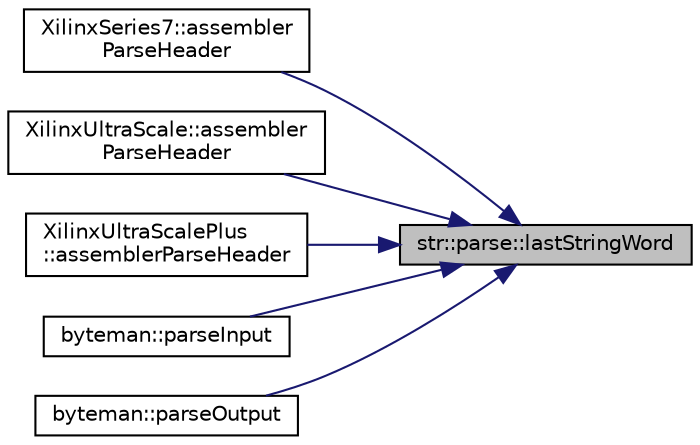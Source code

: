 digraph "str::parse::lastStringWord"
{
 // INTERACTIVE_SVG=YES
 // LATEX_PDF_SIZE
  edge [fontname="Helvetica",fontsize="10",labelfontname="Helvetica",labelfontsize="10"];
  node [fontname="Helvetica",fontsize="10",shape=record];
  rankdir="RL";
  Node1 [label="str::parse::lastStringWord",height=0.2,width=0.4,color="black", fillcolor="grey75", style="filled", fontcolor="black",tooltip="Parses a string s, removes all integers and returns the last of all string words."];
  Node1 -> Node2 [dir="back",color="midnightblue",fontsize="10",style="solid",fontname="Helvetica"];
  Node2 [label="XilinxSeries7::assembler\lParseHeader",height=0.2,width=0.4,color="black", fillcolor="white", style="filled",URL="$classXilinxSeries7.html#af8403bde8222339abfbebe5f1104f6ac",tooltip=" "];
  Node1 -> Node3 [dir="back",color="midnightblue",fontsize="10",style="solid",fontname="Helvetica"];
  Node3 [label="XilinxUltraScale::assembler\lParseHeader",height=0.2,width=0.4,color="black", fillcolor="white", style="filled",URL="$classXilinxUltraScale.html#a09b4b7c1d43b1f92e2107b05283c6343",tooltip=" "];
  Node1 -> Node4 [dir="back",color="midnightblue",fontsize="10",style="solid",fontname="Helvetica"];
  Node4 [label="XilinxUltraScalePlus\l::assemblerParseHeader",height=0.2,width=0.4,color="black", fillcolor="white", style="filled",URL="$classXilinxUltraScalePlus.html#a7be5bfb2057b8b9b1fd647c1eb1681a3",tooltip=" "];
  Node1 -> Node5 [dir="back",color="midnightblue",fontsize="10",style="solid",fontname="Helvetica"];
  Node5 [label="byteman::parseInput",height=0.2,width=0.4,color="black", fillcolor="white", style="filled",URL="$classbyteman.html#ad3f344f49e76466a2a71bc2cb9e6808b",tooltip=" "];
  Node1 -> Node6 [dir="back",color="midnightblue",fontsize="10",style="solid",fontname="Helvetica"];
  Node6 [label="byteman::parseOutput",height=0.2,width=0.4,color="black", fillcolor="white", style="filled",URL="$classbyteman.html#a946b36868ca6bb56bd61637a0430ceb2",tooltip=" "];
}
